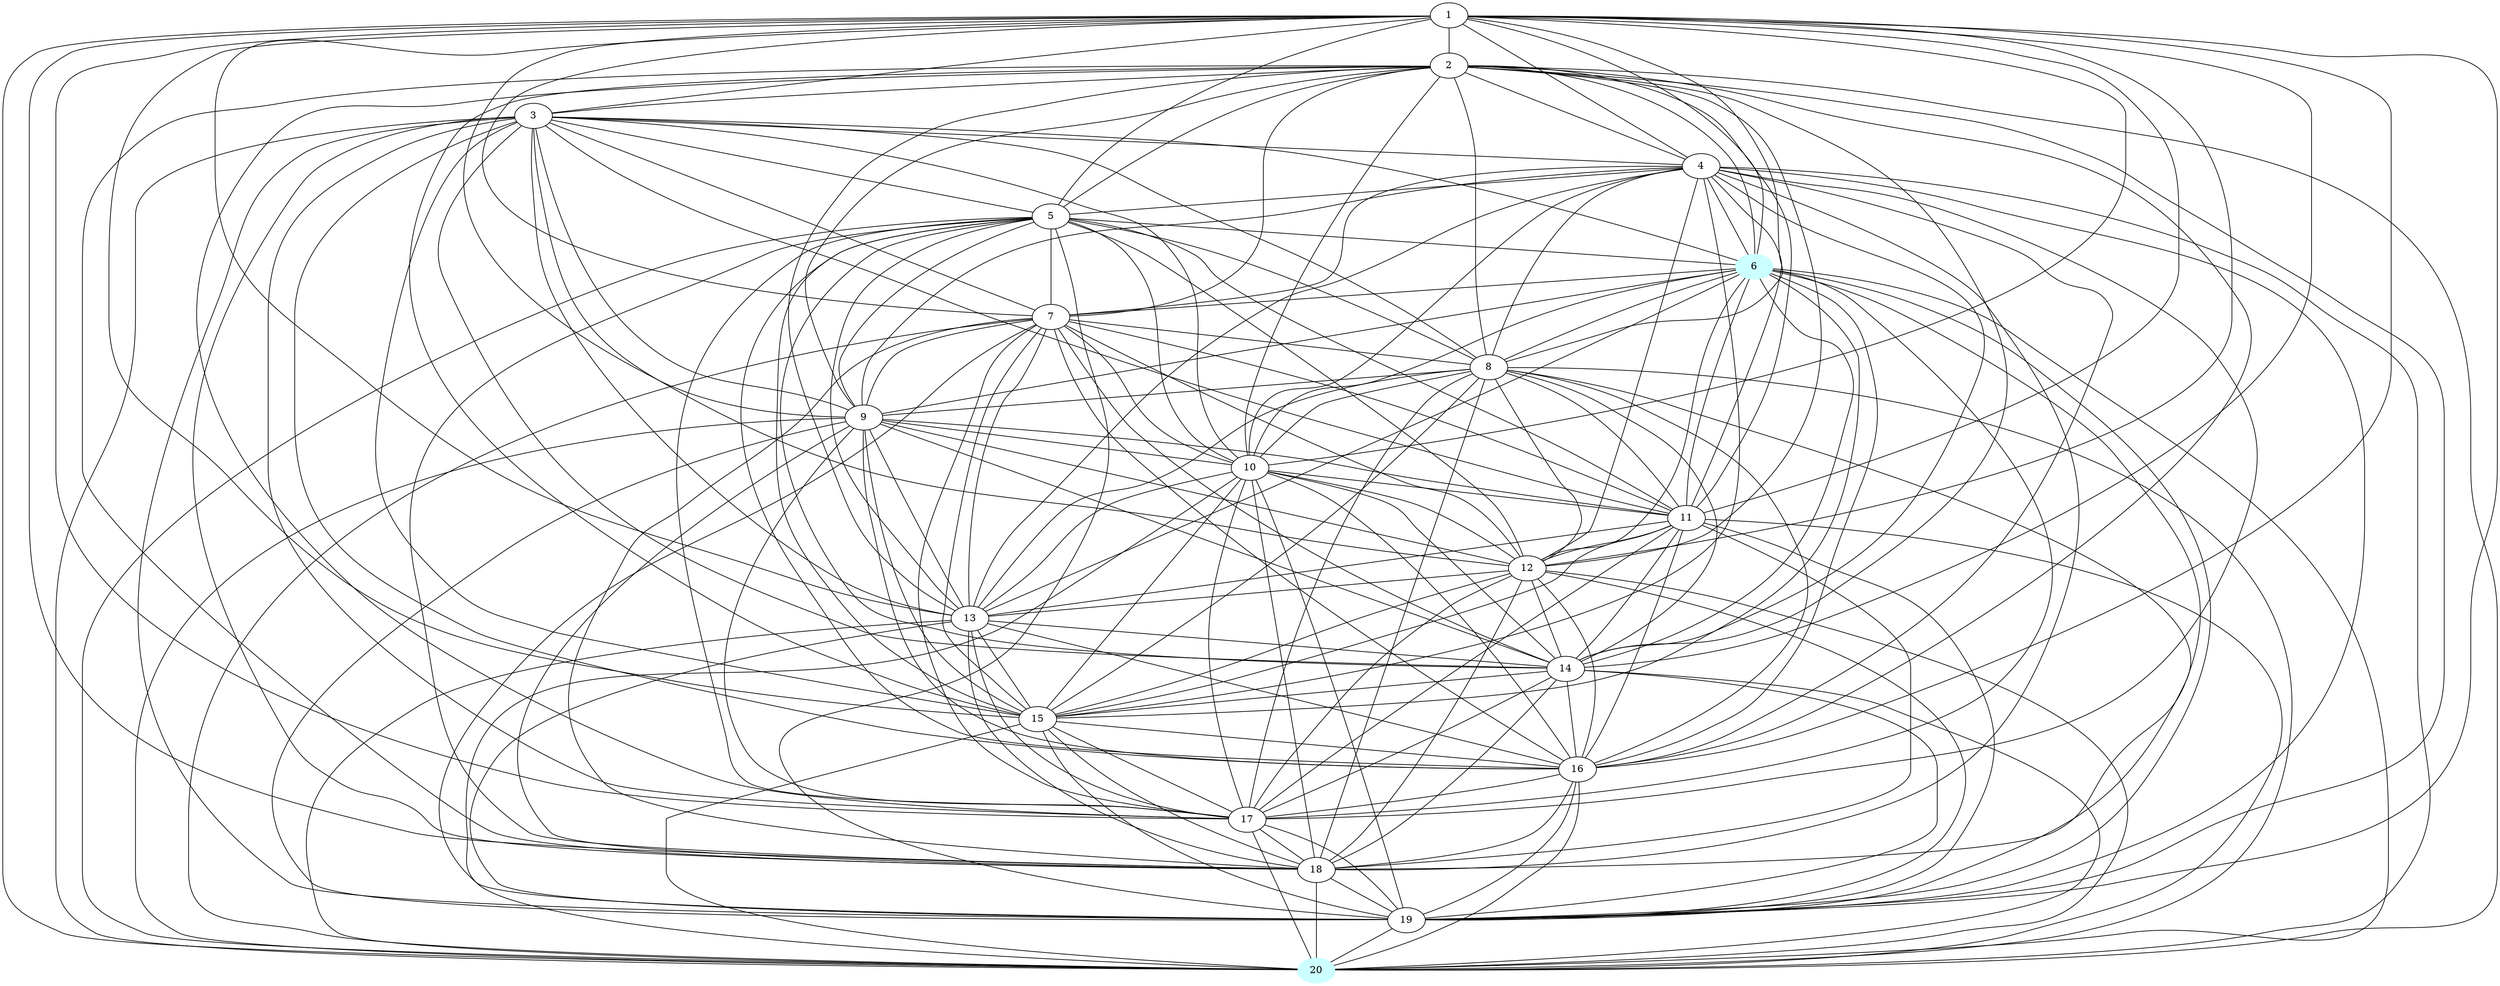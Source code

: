 graph G {
    6 [style=filled, color="#CCFFFF"];
    20 [style=filled, color="#CCFFFF"];
    1 -- 2 [len= 3]
    1 -- 3 [len= 4]
    1 -- 4 [len= 4]
    1 -- 5 [len= 5]
    1 -- 6 [len= 5]
    1 -- 7 [len= 5]
    1 -- 8 [len= 3]
    1 -- 9 [len= 4]
    1 -- 10 [len= 3]
    1 -- 11 [len= 4]
    1 -- 12 [len= 4]
    1 -- 13 [len= 4]
    1 -- 14 [len= 3]
    1 -- 15 [len= 4]
    1 -- 16 [len= 4]
    1 -- 17 [len= 3]
    1 -- 18 [len= 4]
    1 -- 19 [len= 4]
    1 -- 20 [len= 3]
    2 -- 3 [len= 3]
    2 -- 4 [len= 3]
    2 -- 5 [len= 5]
    2 -- 6 [len= 5]
    2 -- 7 [len= 5]
    2 -- 8 [len= 3]
    2 -- 9 [len= 4]
    2 -- 10 [len= 4]
    2 -- 11 [len= 4]
    2 -- 12 [len= 3]
    2 -- 13 [len= 4]
    2 -- 14 [len= 3]
    2 -- 15 [len= 4]
    2 -- 16 [len= 4]
    2 -- 17 [len= 4]
    2 -- 18 [len= 4]
    2 -- 19 [len= 3]
    2 -- 20 [len= 3]
    3 -- 4 [len= 4]
    3 -- 5 [len= 5]
    3 -- 6 [len= 5]
    3 -- 7 [len= 5]
    3 -- 8 [len= 4]
    3 -- 9 [len= 4]
    3 -- 10 [len= 3]
    3 -- 11 [len= 3]
    3 -- 12 [len= 4]
    3 -- 13 [len= 4]
    3 -- 14 [len= 3]
    3 -- 15 [len= 3]
    3 -- 16 [len= 4]
    3 -- 17 [len= 4]
    3 -- 18 [len= 3]
    3 -- 19 [len= 4]
    3 -- 20 [len= 3]
    4 -- 5 [len= 5]
    4 -- 6 [len= 5]
    4 -- 7 [len= 4]
    4 -- 8 [len= 4]
    4 -- 9 [len= 4]
    4 -- 10 [len= 4]
    4 -- 11 [len= 4]
    4 -- 12 [len= 4]
    4 -- 13 [len= 3]
    4 -- 14 [len= 3]
    4 -- 15 [len= 4]
    4 -- 16 [len= 4]
    4 -- 17 [len= 3]
    4 -- 18 [len= 3]
    4 -- 19 [len= 4]
    4 -- 20 [len= 3]
    5 -- 6 [len= 5]
    5 -- 7 [len= 5]
    5 -- 8 [len= 5]
    5 -- 9 [len= 4]
    5 -- 10 [len= 4]
    5 -- 11 [len= 4]
    5 -- 12 [len= 4]
    5 -- 13 [len= 5]
    5 -- 14 [len= 5]
    5 -- 15 [len= 4]
    5 -- 16 [len= 4]
    5 -- 17 [len= 5]
    5 -- 18 [len= 5]
    5 -- 19 [len= 5]
    5 -- 20 [len= 4]
    6 -- 7 [len= 5]
    6 -- 8 [len= 5]
    6 -- 9 [len= 5]
    6 -- 10 [len= 4]
    6 -- 11 [len= 5]
    6 -- 12 [len= 4]
    6 -- 13 [len= 5]
    6 -- 14 [len= 4]
    6 -- 15 [len= 5]
    6 -- 16 [len= 5]
    6 -- 17 [len= 5]
    6 -- 18 [len= 5]
    6 -- 19 [len= 5]
    6 -- 20 [len= 4]
    7 -- 8 [len= 5]
    7 -- 9 [len= 5]
    7 -- 10 [len= 5]
    7 -- 11 [len= 4]
    7 -- 12 [len= 5]
    7 -- 13 [len= 4]
    7 -- 14 [len= 5]
    7 -- 15 [len= 5]
    7 -- 16 [len= 4]
    7 -- 17 [len= 5]
    7 -- 18 [len= 5]
    7 -- 19 [len= 5]
    7 -- 20 [len= 4]
    8 -- 9 [len= 4]
    8 -- 10 [len= 3]
    8 -- 11 [len= 4]
    8 -- 12 [len= 4]
    8 -- 13 [len= 4]
    8 -- 14 [len= 4]
    8 -- 15 [len= 3]
    8 -- 16 [len= 3]
    8 -- 17 [len= 4]
    8 -- 18 [len= 4]
    8 -- 19 [len= 3]
    8 -- 20 [len= 3]
    9 -- 10 [len= 4]
    9 -- 11 [len= 3]
    9 -- 12 [len= 3]
    9 -- 13 [len= 4]
    9 -- 14 [len= 4]
    9 -- 15 [len= 3]
    9 -- 16 [len= 3]
    9 -- 17 [len= 4]
    9 -- 18 [len= 3]
    9 -- 19 [len= 3]
    9 -- 20 [len= 4]
    10 -- 11 [len= 4]
    10 -- 12 [len= 3]
    10 -- 13 [len= 4]
    10 -- 14 [len= 4]
    10 -- 15 [len= 4]
    10 -- 16 [len= 4]
    10 -- 17 [len= 4]
    10 -- 18 [len= 4]
    10 -- 19 [len= 4]
    10 -- 20 [len= 3]
    11 -- 12 [len= 4]
    11 -- 13 [len= 4]
    11 -- 14 [len= 3]
    11 -- 15 [len= 3]
    11 -- 16 [len= 3]
    11 -- 17 [len= 3]
    11 -- 18 [len= 3]
    11 -- 19 [len= 3]
    11 -- 20 [len= 3]
    12 -- 13 [len= 4]
    12 -- 14 [len= 4]
    12 -- 15 [len= 3]
    12 -- 16 [len= 3]
    12 -- 17 [len= 4]
    12 -- 18 [len= 4]
    12 -- 19 [len= 4]
    12 -- 20 [len= 3]
    13 -- 14 [len= 4]
    13 -- 15 [len= 4]
    13 -- 16 [len= 3]
    13 -- 17 [len= 3]
    13 -- 18 [len= 3]
    13 -- 19 [len= 3]
    13 -- 20 [len= 3]
    14 -- 15 [len= 4]
    14 -- 16 [len= 3]
    14 -- 17 [len= 4]
    14 -- 18 [len= 4]
    14 -- 19 [len= 4]
    14 -- 20 [len= 3]
    15 -- 16 [len= 3]
    15 -- 17 [len= 4]
    15 -- 18 [len= 4]
    15 -- 19 [len= 4]
    15 -- 20 [len= 4]
    16 -- 17 [len= 4]
    16 -- 18 [len= 3]
    16 -- 19 [len= 3]
    16 -- 20 [len= 3]
    17 -- 18 [len= 3]
    17 -- 19 [len= 3]
    17 -- 20 [len= 3]
    18 -- 19 [len= 4]
    18 -- 20 [len= 3]
    19 -- 20 [len= 3]
}
